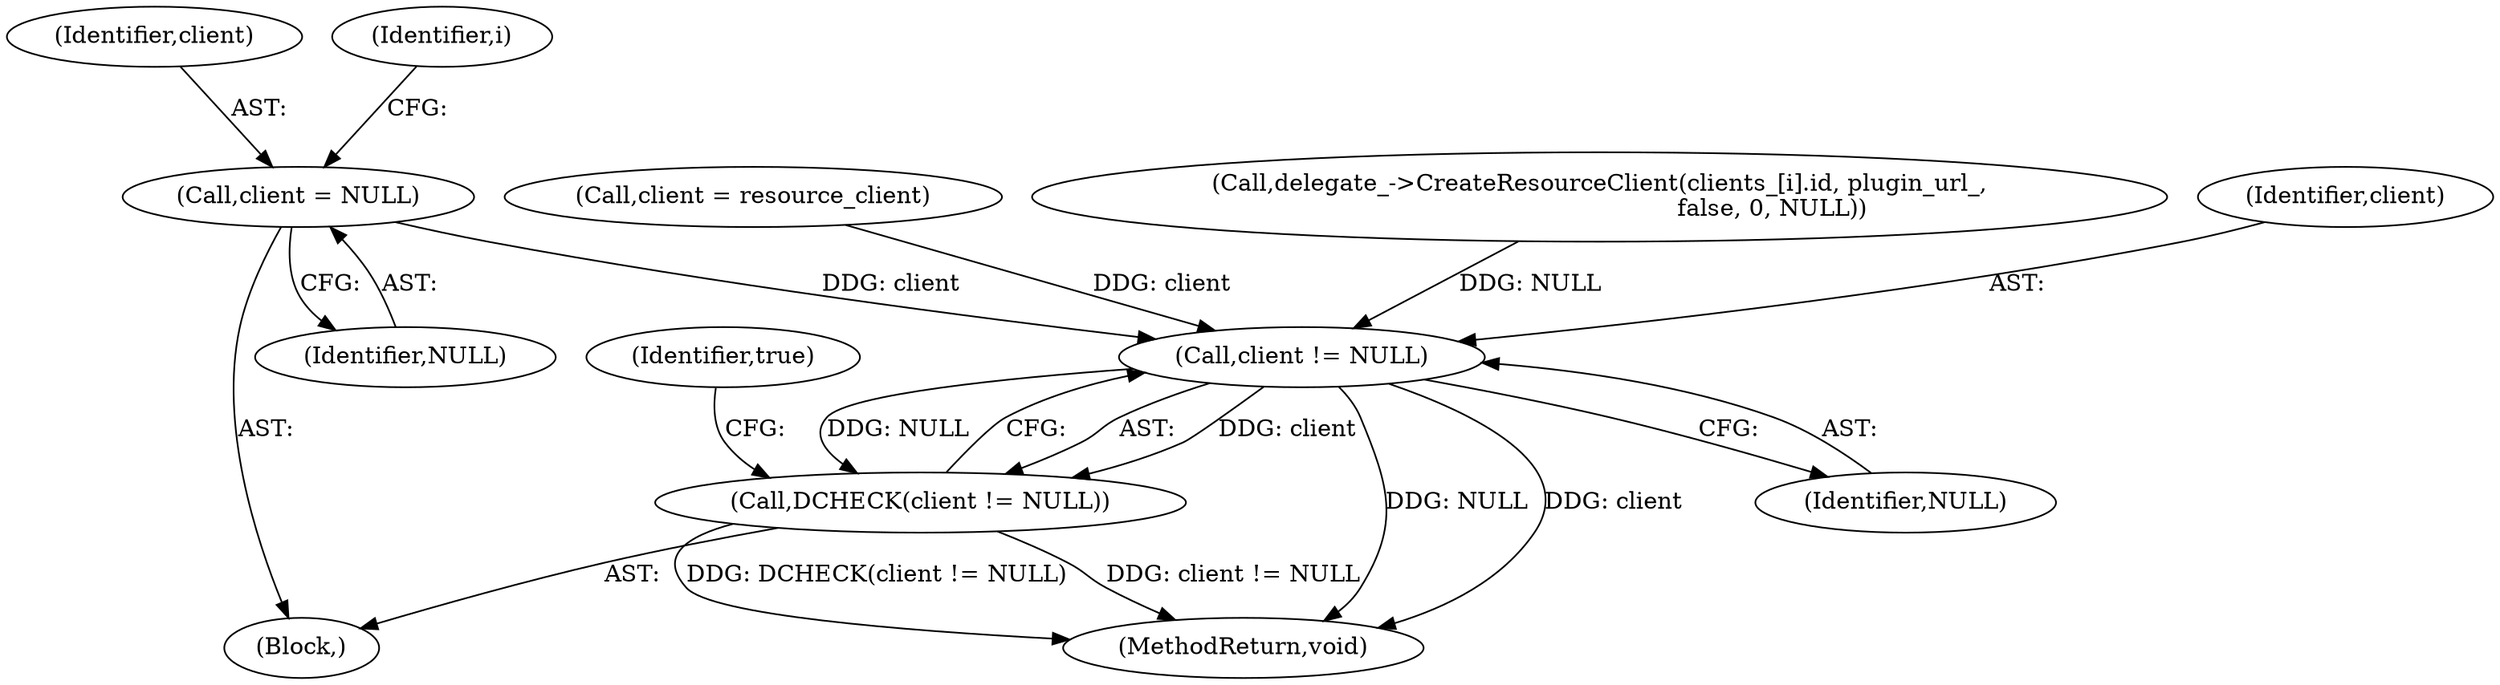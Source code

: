 digraph "0_Chrome_ea3d1d84be3d6f97bf50e76511c9e26af6895533_45@pointer" {
"1000160" [label="(Call,client = NULL)"];
"1000204" [label="(Call,client != NULL)"];
"1000203" [label="(Call,DCHECK(client != NULL))"];
"1000161" [label="(Identifier,client)"];
"1000203" [label="(Call,DCHECK(client != NULL))"];
"1000147" [label="(Block,)"];
"1000199" [label="(Call,client = resource_client)"];
"1000182" [label="(Call,delegate_->CreateResourceClient(clients_[i].id, plugin_url_,\n                                              false, 0, NULL))"];
"1000208" [label="(Identifier,true)"];
"1000205" [label="(Identifier,client)"];
"1000166" [label="(Identifier,i)"];
"1000204" [label="(Call,client != NULL)"];
"1000162" [label="(Identifier,NULL)"];
"1000206" [label="(Identifier,NULL)"];
"1000160" [label="(Call,client = NULL)"];
"1000274" [label="(MethodReturn,void)"];
"1000160" -> "1000147"  [label="AST: "];
"1000160" -> "1000162"  [label="CFG: "];
"1000161" -> "1000160"  [label="AST: "];
"1000162" -> "1000160"  [label="AST: "];
"1000166" -> "1000160"  [label="CFG: "];
"1000160" -> "1000204"  [label="DDG: client"];
"1000204" -> "1000203"  [label="AST: "];
"1000204" -> "1000206"  [label="CFG: "];
"1000205" -> "1000204"  [label="AST: "];
"1000206" -> "1000204"  [label="AST: "];
"1000203" -> "1000204"  [label="CFG: "];
"1000204" -> "1000274"  [label="DDG: NULL"];
"1000204" -> "1000274"  [label="DDG: client"];
"1000204" -> "1000203"  [label="DDG: client"];
"1000204" -> "1000203"  [label="DDG: NULL"];
"1000199" -> "1000204"  [label="DDG: client"];
"1000182" -> "1000204"  [label="DDG: NULL"];
"1000203" -> "1000147"  [label="AST: "];
"1000208" -> "1000203"  [label="CFG: "];
"1000203" -> "1000274"  [label="DDG: DCHECK(client != NULL)"];
"1000203" -> "1000274"  [label="DDG: client != NULL"];
}
